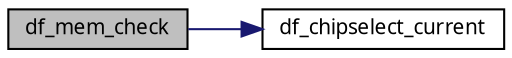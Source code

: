digraph G
{
  edge [fontname="FreeSans.ttf",fontsize=10,labelfontname="FreeSans.ttf",labelfontsize=10];
  node [fontname="FreeSans.ttf",fontsize=10,shape=record];
  rankdir=LR;
  Node1 [label="df_mem_check",height=0.2,width=0.4,color="black", fillcolor="grey75", style="filled" fontcolor="black"];
  Node1 -> Node2 [color="midnightblue",fontsize=10,style="solid",fontname="FreeSans.ttf"];
  Node2 [label="df_chipselect_current",height=0.2,width=0.4,color="black", fillcolor="white", style="filled",URL="$a00045.html#a5ce3b7c55df296782fa748c782c70cf",tooltip="This function physically selects the current addressed memory."];
}
